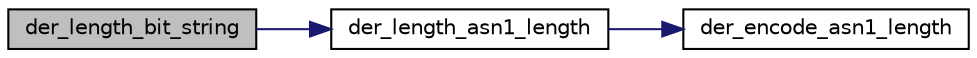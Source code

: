 digraph "der_length_bit_string"
{
 // LATEX_PDF_SIZE
  edge [fontname="Helvetica",fontsize="10",labelfontname="Helvetica",labelfontsize="10"];
  node [fontname="Helvetica",fontsize="10",shape=record];
  rankdir="LR";
  Node0 [label="der_length_bit_string",height=0.2,width=0.4,color="black", fillcolor="grey75", style="filled", fontcolor="black",tooltip="Gets length of DER encoding of BIT STRING."];
  Node0 -> Node1 [color="midnightblue",fontsize="10",style="solid"];
  Node1 [label="der_length_asn1_length",height=0.2,width=0.4,color="black", fillcolor="white", style="filled",URL="$tomcrypt__private_8h.html#a8999e23c66cda0d777570e54f3a5c795",tooltip="Determine the length required to encode len in the ASN.1 length field."];
  Node1 -> Node2 [color="midnightblue",fontsize="10",style="solid"];
  Node2 [label="der_encode_asn1_length",height=0.2,width=0.4,color="black", fillcolor="white", style="filled",URL="$tomcrypt__private_8h.html#ae0b6c1f1188a5aa201aa84de9a659550",tooltip="Encode the ASN.1 length field."];
}
